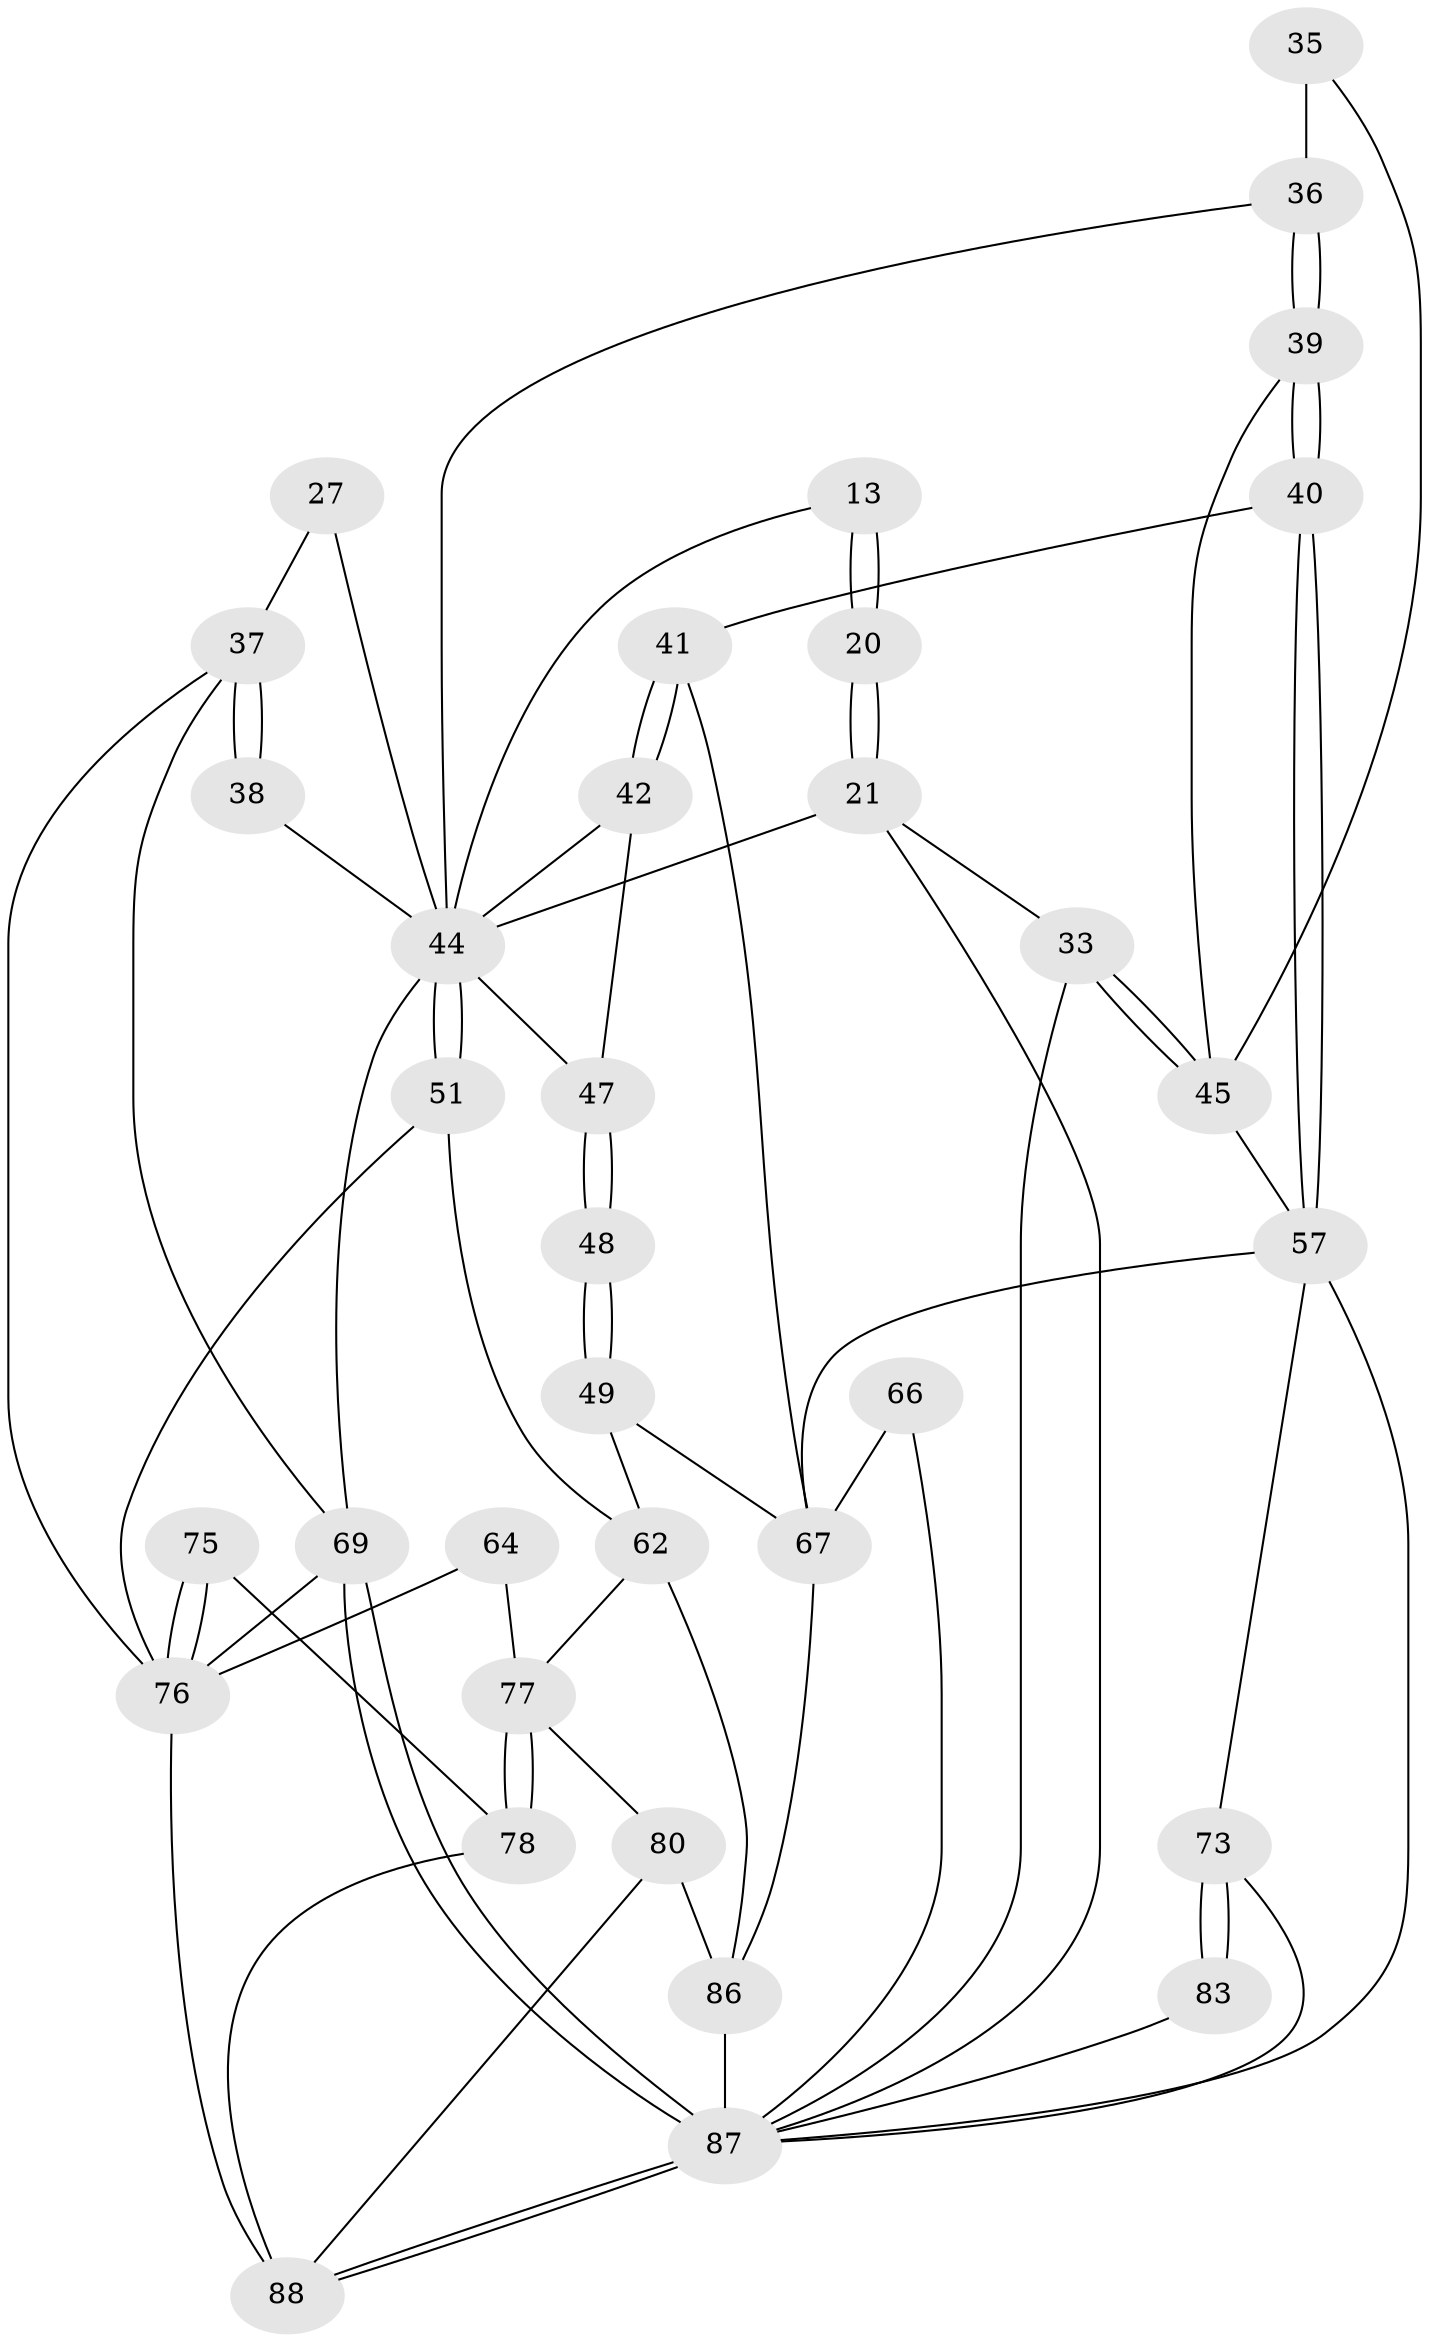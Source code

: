 // original degree distribution, {3: 0.045454545454545456, 5: 0.4772727272727273, 6: 0.25, 4: 0.22727272727272727}
// Generated by graph-tools (version 1.1) at 2025/05/03/04/25 22:05:05]
// undirected, 35 vertices, 77 edges
graph export_dot {
graph [start="1"]
  node [color=gray90,style=filled];
  13 [pos="+0.570284176748808+0.19905071429228297"];
  20 [pos="+0.6877054455745124+0.21858764410209017",super="+16+12"];
  21 [pos="+0.7386825317932116+0.3095149015767788",super="+19+15"];
  27 [pos="+0.3552412187131831+0.3170083342278832",super="+10+9"];
  33 [pos="+1+0.44158575510829007",super="+17"];
  35 [pos="+0.955413012619962+0.38631554605681667"];
  36 [pos="+0.9061007606735582+0.3872279540505262",super="+32"];
  37 [pos="+0+0.4857705629337771",super="+30"];
  38 [pos="+0.04924161488954587+0.44542842695552176"];
  39 [pos="+0.8724715641664409+0.48071911618150637"];
  40 [pos="+0.8723790988356572+0.4807972660041399"];
  41 [pos="+0.7102167459258142+0.4341014920791316"];
  42 [pos="+0.6994904348851925+0.402116806761539"];
  44 [pos="+0.27339282628442096+0.47200881605625405",super="+26+25+24"];
  45 [pos="+1+0.6300697086137652",super="+43+34"];
  47 [pos="+0.3965276889078414+0.37486328303460226",super="+46"];
  48 [pos="+0.4902362121519142+0.573779952714667"];
  49 [pos="+0.4997826524138396+0.6089935330871746"];
  51 [pos="+0.27869706306108966+0.5266457782504126"];
  57 [pos="+0.9263877300806634+0.6303972424618464",super="+56"];
  62 [pos="+0.42227362628575826+0.7182906492663145",super="+50"];
  64 [pos="+0.37997756726948556+0.7352036351517266"];
  66 [pos="+0.727360293275641+0.8056074510069936"];
  67 [pos="+0.6777855869380869+0.7878169146791861",super="+58"];
  69 [pos="+0+1",super="+3"];
  73 [pos="+0.8242463049392577+0.8425104027501106",super="+72"];
  75 [pos="+0.15773314261774413+0.8093004172750554"];
  76 [pos="+0.13306546222159754+0.8202966387855485",super="+68+61+65"];
  77 [pos="+0.40468014416375936+0.7588392830389155",super="+63"];
  78 [pos="+0.3877494751075452+0.9281508907794092"];
  80 [pos="+0.474790899818214+0.9052282643968689",super="+79"];
  83 [pos="+0.9508413252056117+1"];
  86 [pos="+0.5804690778316783+0.9077374026942472",super="+70+71"];
  87 [pos="+0.4106103316729996+1",super="+85+84+52"];
  88 [pos="+0.39073068896917634+1",super="+81"];
  13 -- 20 [weight=2];
  13 -- 20;
  13 -- 44;
  20 -- 21 [weight=3];
  20 -- 21;
  21 -- 33;
  21 -- 87;
  21 -- 44 [weight=2];
  27 -- 37;
  27 -- 44 [weight=3];
  33 -- 45 [weight=2];
  33 -- 45;
  33 -- 87;
  35 -- 36 [weight=2];
  35 -- 45;
  36 -- 39;
  36 -- 39;
  36 -- 44;
  37 -- 38 [weight=2];
  37 -- 38;
  37 -- 69;
  37 -- 76;
  38 -- 44;
  39 -- 40;
  39 -- 40;
  39 -- 45;
  40 -- 41;
  40 -- 57;
  40 -- 57;
  41 -- 42;
  41 -- 42;
  41 -- 67;
  42 -- 47;
  42 -- 44;
  44 -- 51;
  44 -- 51;
  44 -- 47;
  44 -- 69;
  45 -- 57;
  47 -- 48 [weight=2];
  47 -- 48;
  48 -- 49;
  48 -- 49;
  49 -- 62;
  49 -- 67;
  51 -- 76;
  51 -- 62;
  57 -- 67;
  57 -- 73;
  57 -- 87;
  62 -- 86;
  62 -- 77;
  64 -- 76 [weight=2];
  64 -- 77;
  66 -- 67 [weight=2];
  66 -- 87;
  67 -- 86;
  69 -- 87 [weight=3];
  69 -- 87;
  69 -- 76;
  73 -- 83 [weight=2];
  73 -- 83;
  73 -- 87;
  75 -- 76 [weight=2];
  75 -- 76;
  75 -- 78;
  76 -- 88;
  77 -- 78;
  77 -- 78;
  77 -- 80;
  78 -- 88;
  80 -- 86 [weight=2];
  80 -- 88;
  83 -- 87;
  86 -- 87;
  87 -- 88;
  87 -- 88;
}
